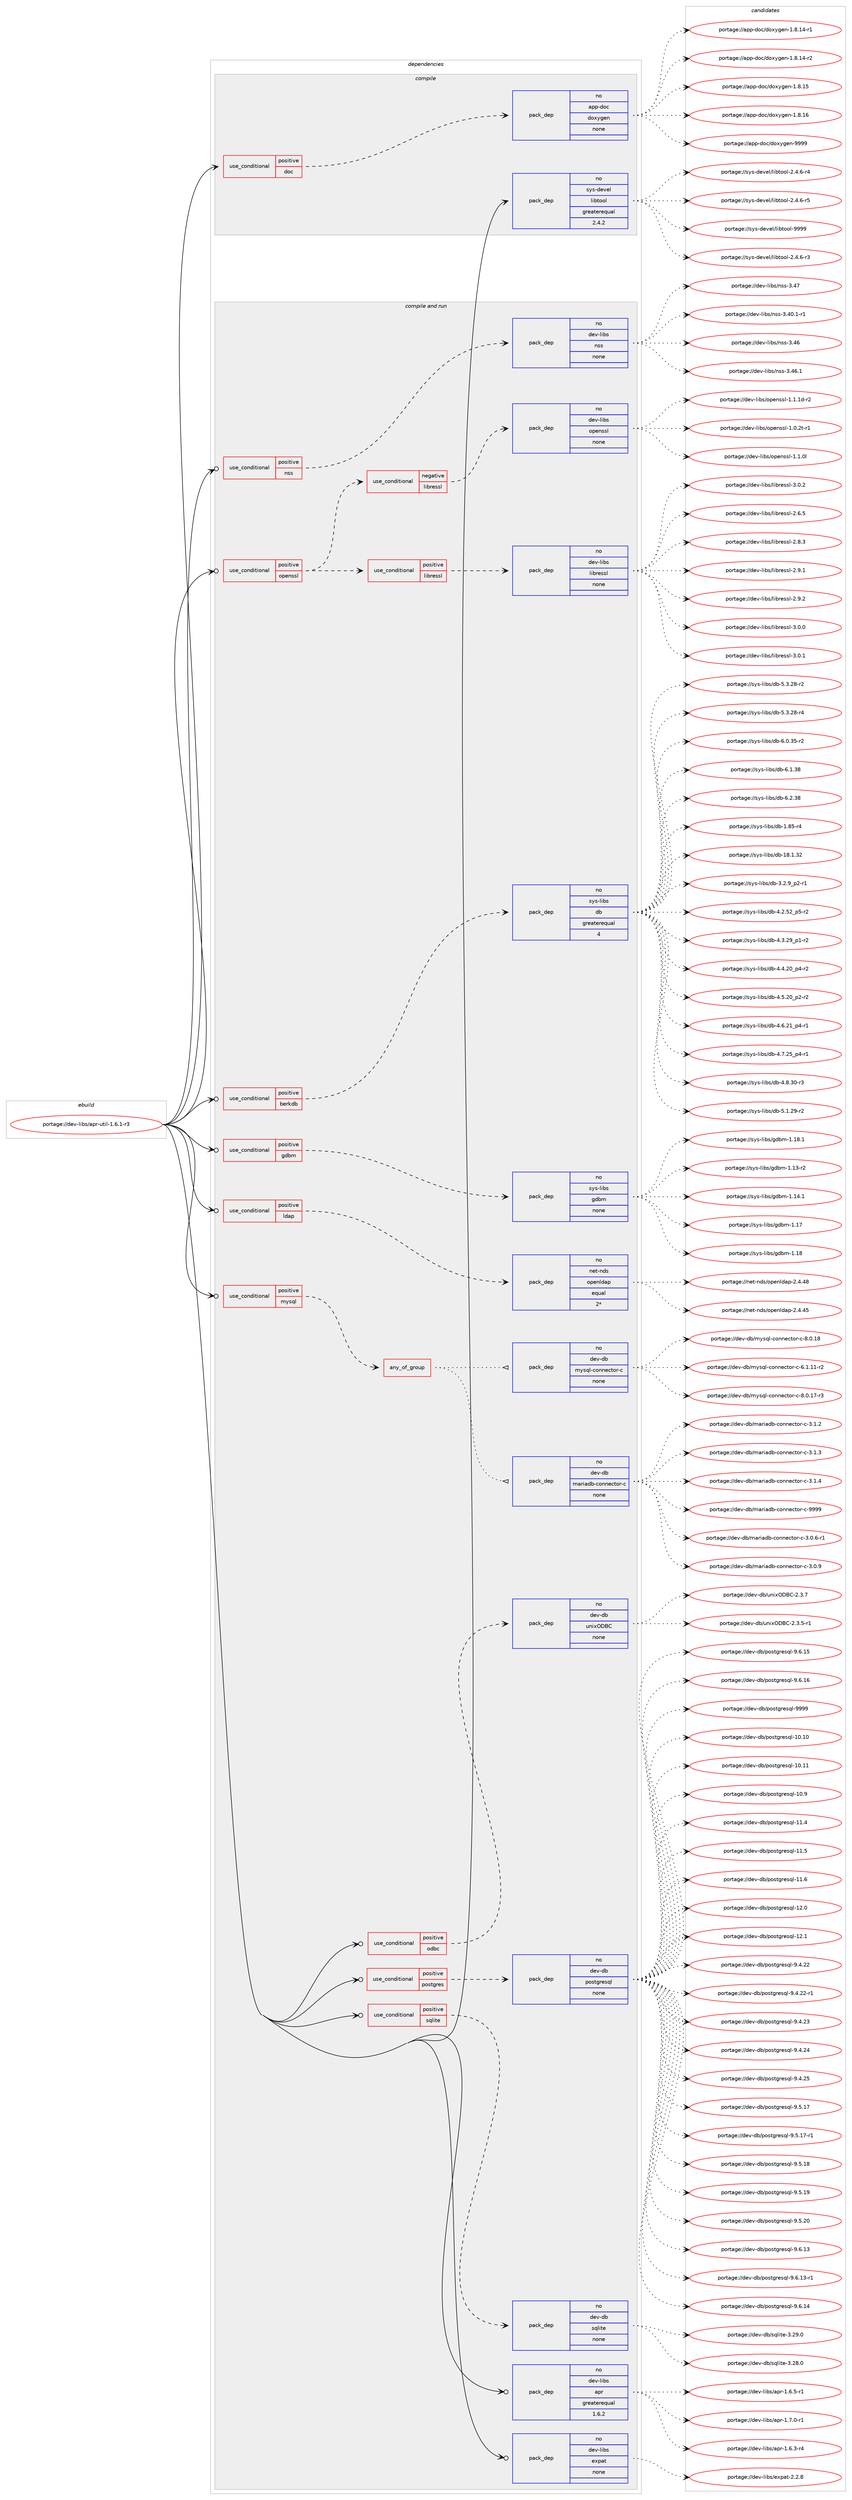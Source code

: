 digraph prolog {

# *************
# Graph options
# *************

newrank=true;
concentrate=true;
compound=true;
graph [rankdir=LR,fontname=Helvetica,fontsize=10,ranksep=1.5];#, ranksep=2.5, nodesep=0.2];
edge  [arrowhead=vee];
node  [fontname=Helvetica,fontsize=10];

# **********
# The ebuild
# **********

subgraph cluster_leftcol {
color=gray;
rank=same;
label=<<i>ebuild</i>>;
id [label="portage://dev-libs/apr-util-1.6.1-r3", color=red, width=4, href="../dev-libs/apr-util-1.6.1-r3.svg"];
}

# ****************
# The dependencies
# ****************

subgraph cluster_midcol {
color=gray;
label=<<i>dependencies</i>>;
subgraph cluster_compile {
fillcolor="#eeeeee";
style=filled;
label=<<i>compile</i>>;
subgraph cond20385 {
dependency97758 [label=<<TABLE BORDER="0" CELLBORDER="1" CELLSPACING="0" CELLPADDING="4"><TR><TD ROWSPAN="3" CELLPADDING="10">use_conditional</TD></TR><TR><TD>positive</TD></TR><TR><TD>doc</TD></TR></TABLE>>, shape=none, color=red];
subgraph pack74481 {
dependency97759 [label=<<TABLE BORDER="0" CELLBORDER="1" CELLSPACING="0" CELLPADDING="4" WIDTH="220"><TR><TD ROWSPAN="6" CELLPADDING="30">pack_dep</TD></TR><TR><TD WIDTH="110">no</TD></TR><TR><TD>app-doc</TD></TR><TR><TD>doxygen</TD></TR><TR><TD>none</TD></TR><TR><TD></TD></TR></TABLE>>, shape=none, color=blue];
}
dependency97758:e -> dependency97759:w [weight=20,style="dashed",arrowhead="vee"];
}
id:e -> dependency97758:w [weight=20,style="solid",arrowhead="vee"];
subgraph pack74482 {
dependency97760 [label=<<TABLE BORDER="0" CELLBORDER="1" CELLSPACING="0" CELLPADDING="4" WIDTH="220"><TR><TD ROWSPAN="6" CELLPADDING="30">pack_dep</TD></TR><TR><TD WIDTH="110">no</TD></TR><TR><TD>sys-devel</TD></TR><TR><TD>libtool</TD></TR><TR><TD>greaterequal</TD></TR><TR><TD>2.4.2</TD></TR></TABLE>>, shape=none, color=blue];
}
id:e -> dependency97760:w [weight=20,style="solid",arrowhead="vee"];
}
subgraph cluster_compileandrun {
fillcolor="#eeeeee";
style=filled;
label=<<i>compile and run</i>>;
subgraph cond20386 {
dependency97761 [label=<<TABLE BORDER="0" CELLBORDER="1" CELLSPACING="0" CELLPADDING="4"><TR><TD ROWSPAN="3" CELLPADDING="10">use_conditional</TD></TR><TR><TD>positive</TD></TR><TR><TD>berkdb</TD></TR></TABLE>>, shape=none, color=red];
subgraph pack74483 {
dependency97762 [label=<<TABLE BORDER="0" CELLBORDER="1" CELLSPACING="0" CELLPADDING="4" WIDTH="220"><TR><TD ROWSPAN="6" CELLPADDING="30">pack_dep</TD></TR><TR><TD WIDTH="110">no</TD></TR><TR><TD>sys-libs</TD></TR><TR><TD>db</TD></TR><TR><TD>greaterequal</TD></TR><TR><TD>4</TD></TR></TABLE>>, shape=none, color=blue];
}
dependency97761:e -> dependency97762:w [weight=20,style="dashed",arrowhead="vee"];
}
id:e -> dependency97761:w [weight=20,style="solid",arrowhead="odotvee"];
subgraph cond20387 {
dependency97763 [label=<<TABLE BORDER="0" CELLBORDER="1" CELLSPACING="0" CELLPADDING="4"><TR><TD ROWSPAN="3" CELLPADDING="10">use_conditional</TD></TR><TR><TD>positive</TD></TR><TR><TD>gdbm</TD></TR></TABLE>>, shape=none, color=red];
subgraph pack74484 {
dependency97764 [label=<<TABLE BORDER="0" CELLBORDER="1" CELLSPACING="0" CELLPADDING="4" WIDTH="220"><TR><TD ROWSPAN="6" CELLPADDING="30">pack_dep</TD></TR><TR><TD WIDTH="110">no</TD></TR><TR><TD>sys-libs</TD></TR><TR><TD>gdbm</TD></TR><TR><TD>none</TD></TR><TR><TD></TD></TR></TABLE>>, shape=none, color=blue];
}
dependency97763:e -> dependency97764:w [weight=20,style="dashed",arrowhead="vee"];
}
id:e -> dependency97763:w [weight=20,style="solid",arrowhead="odotvee"];
subgraph cond20388 {
dependency97765 [label=<<TABLE BORDER="0" CELLBORDER="1" CELLSPACING="0" CELLPADDING="4"><TR><TD ROWSPAN="3" CELLPADDING="10">use_conditional</TD></TR><TR><TD>positive</TD></TR><TR><TD>ldap</TD></TR></TABLE>>, shape=none, color=red];
subgraph pack74485 {
dependency97766 [label=<<TABLE BORDER="0" CELLBORDER="1" CELLSPACING="0" CELLPADDING="4" WIDTH="220"><TR><TD ROWSPAN="6" CELLPADDING="30">pack_dep</TD></TR><TR><TD WIDTH="110">no</TD></TR><TR><TD>net-nds</TD></TR><TR><TD>openldap</TD></TR><TR><TD>equal</TD></TR><TR><TD>2*</TD></TR></TABLE>>, shape=none, color=blue];
}
dependency97765:e -> dependency97766:w [weight=20,style="dashed",arrowhead="vee"];
}
id:e -> dependency97765:w [weight=20,style="solid",arrowhead="odotvee"];
subgraph cond20389 {
dependency97767 [label=<<TABLE BORDER="0" CELLBORDER="1" CELLSPACING="0" CELLPADDING="4"><TR><TD ROWSPAN="3" CELLPADDING="10">use_conditional</TD></TR><TR><TD>positive</TD></TR><TR><TD>mysql</TD></TR></TABLE>>, shape=none, color=red];
subgraph any2835 {
dependency97768 [label=<<TABLE BORDER="0" CELLBORDER="1" CELLSPACING="0" CELLPADDING="4"><TR><TD CELLPADDING="10">any_of_group</TD></TR></TABLE>>, shape=none, color=red];subgraph pack74486 {
dependency97769 [label=<<TABLE BORDER="0" CELLBORDER="1" CELLSPACING="0" CELLPADDING="4" WIDTH="220"><TR><TD ROWSPAN="6" CELLPADDING="30">pack_dep</TD></TR><TR><TD WIDTH="110">no</TD></TR><TR><TD>dev-db</TD></TR><TR><TD>mariadb-connector-c</TD></TR><TR><TD>none</TD></TR><TR><TD></TD></TR></TABLE>>, shape=none, color=blue];
}
dependency97768:e -> dependency97769:w [weight=20,style="dotted",arrowhead="oinv"];
subgraph pack74487 {
dependency97770 [label=<<TABLE BORDER="0" CELLBORDER="1" CELLSPACING="0" CELLPADDING="4" WIDTH="220"><TR><TD ROWSPAN="6" CELLPADDING="30">pack_dep</TD></TR><TR><TD WIDTH="110">no</TD></TR><TR><TD>dev-db</TD></TR><TR><TD>mysql-connector-c</TD></TR><TR><TD>none</TD></TR><TR><TD></TD></TR></TABLE>>, shape=none, color=blue];
}
dependency97768:e -> dependency97770:w [weight=20,style="dotted",arrowhead="oinv"];
}
dependency97767:e -> dependency97768:w [weight=20,style="dashed",arrowhead="vee"];
}
id:e -> dependency97767:w [weight=20,style="solid",arrowhead="odotvee"];
subgraph cond20390 {
dependency97771 [label=<<TABLE BORDER="0" CELLBORDER="1" CELLSPACING="0" CELLPADDING="4"><TR><TD ROWSPAN="3" CELLPADDING="10">use_conditional</TD></TR><TR><TD>positive</TD></TR><TR><TD>nss</TD></TR></TABLE>>, shape=none, color=red];
subgraph pack74488 {
dependency97772 [label=<<TABLE BORDER="0" CELLBORDER="1" CELLSPACING="0" CELLPADDING="4" WIDTH="220"><TR><TD ROWSPAN="6" CELLPADDING="30">pack_dep</TD></TR><TR><TD WIDTH="110">no</TD></TR><TR><TD>dev-libs</TD></TR><TR><TD>nss</TD></TR><TR><TD>none</TD></TR><TR><TD></TD></TR></TABLE>>, shape=none, color=blue];
}
dependency97771:e -> dependency97772:w [weight=20,style="dashed",arrowhead="vee"];
}
id:e -> dependency97771:w [weight=20,style="solid",arrowhead="odotvee"];
subgraph cond20391 {
dependency97773 [label=<<TABLE BORDER="0" CELLBORDER="1" CELLSPACING="0" CELLPADDING="4"><TR><TD ROWSPAN="3" CELLPADDING="10">use_conditional</TD></TR><TR><TD>positive</TD></TR><TR><TD>odbc</TD></TR></TABLE>>, shape=none, color=red];
subgraph pack74489 {
dependency97774 [label=<<TABLE BORDER="0" CELLBORDER="1" CELLSPACING="0" CELLPADDING="4" WIDTH="220"><TR><TD ROWSPAN="6" CELLPADDING="30">pack_dep</TD></TR><TR><TD WIDTH="110">no</TD></TR><TR><TD>dev-db</TD></TR><TR><TD>unixODBC</TD></TR><TR><TD>none</TD></TR><TR><TD></TD></TR></TABLE>>, shape=none, color=blue];
}
dependency97773:e -> dependency97774:w [weight=20,style="dashed",arrowhead="vee"];
}
id:e -> dependency97773:w [weight=20,style="solid",arrowhead="odotvee"];
subgraph cond20392 {
dependency97775 [label=<<TABLE BORDER="0" CELLBORDER="1" CELLSPACING="0" CELLPADDING="4"><TR><TD ROWSPAN="3" CELLPADDING="10">use_conditional</TD></TR><TR><TD>positive</TD></TR><TR><TD>openssl</TD></TR></TABLE>>, shape=none, color=red];
subgraph cond20393 {
dependency97776 [label=<<TABLE BORDER="0" CELLBORDER="1" CELLSPACING="0" CELLPADDING="4"><TR><TD ROWSPAN="3" CELLPADDING="10">use_conditional</TD></TR><TR><TD>negative</TD></TR><TR><TD>libressl</TD></TR></TABLE>>, shape=none, color=red];
subgraph pack74490 {
dependency97777 [label=<<TABLE BORDER="0" CELLBORDER="1" CELLSPACING="0" CELLPADDING="4" WIDTH="220"><TR><TD ROWSPAN="6" CELLPADDING="30">pack_dep</TD></TR><TR><TD WIDTH="110">no</TD></TR><TR><TD>dev-libs</TD></TR><TR><TD>openssl</TD></TR><TR><TD>none</TD></TR><TR><TD></TD></TR></TABLE>>, shape=none, color=blue];
}
dependency97776:e -> dependency97777:w [weight=20,style="dashed",arrowhead="vee"];
}
dependency97775:e -> dependency97776:w [weight=20,style="dashed",arrowhead="vee"];
subgraph cond20394 {
dependency97778 [label=<<TABLE BORDER="0" CELLBORDER="1" CELLSPACING="0" CELLPADDING="4"><TR><TD ROWSPAN="3" CELLPADDING="10">use_conditional</TD></TR><TR><TD>positive</TD></TR><TR><TD>libressl</TD></TR></TABLE>>, shape=none, color=red];
subgraph pack74491 {
dependency97779 [label=<<TABLE BORDER="0" CELLBORDER="1" CELLSPACING="0" CELLPADDING="4" WIDTH="220"><TR><TD ROWSPAN="6" CELLPADDING="30">pack_dep</TD></TR><TR><TD WIDTH="110">no</TD></TR><TR><TD>dev-libs</TD></TR><TR><TD>libressl</TD></TR><TR><TD>none</TD></TR><TR><TD></TD></TR></TABLE>>, shape=none, color=blue];
}
dependency97778:e -> dependency97779:w [weight=20,style="dashed",arrowhead="vee"];
}
dependency97775:e -> dependency97778:w [weight=20,style="dashed",arrowhead="vee"];
}
id:e -> dependency97775:w [weight=20,style="solid",arrowhead="odotvee"];
subgraph cond20395 {
dependency97780 [label=<<TABLE BORDER="0" CELLBORDER="1" CELLSPACING="0" CELLPADDING="4"><TR><TD ROWSPAN="3" CELLPADDING="10">use_conditional</TD></TR><TR><TD>positive</TD></TR><TR><TD>postgres</TD></TR></TABLE>>, shape=none, color=red];
subgraph pack74492 {
dependency97781 [label=<<TABLE BORDER="0" CELLBORDER="1" CELLSPACING="0" CELLPADDING="4" WIDTH="220"><TR><TD ROWSPAN="6" CELLPADDING="30">pack_dep</TD></TR><TR><TD WIDTH="110">no</TD></TR><TR><TD>dev-db</TD></TR><TR><TD>postgresql</TD></TR><TR><TD>none</TD></TR><TR><TD></TD></TR></TABLE>>, shape=none, color=blue];
}
dependency97780:e -> dependency97781:w [weight=20,style="dashed",arrowhead="vee"];
}
id:e -> dependency97780:w [weight=20,style="solid",arrowhead="odotvee"];
subgraph cond20396 {
dependency97782 [label=<<TABLE BORDER="0" CELLBORDER="1" CELLSPACING="0" CELLPADDING="4"><TR><TD ROWSPAN="3" CELLPADDING="10">use_conditional</TD></TR><TR><TD>positive</TD></TR><TR><TD>sqlite</TD></TR></TABLE>>, shape=none, color=red];
subgraph pack74493 {
dependency97783 [label=<<TABLE BORDER="0" CELLBORDER="1" CELLSPACING="0" CELLPADDING="4" WIDTH="220"><TR><TD ROWSPAN="6" CELLPADDING="30">pack_dep</TD></TR><TR><TD WIDTH="110">no</TD></TR><TR><TD>dev-db</TD></TR><TR><TD>sqlite</TD></TR><TR><TD>none</TD></TR><TR><TD></TD></TR></TABLE>>, shape=none, color=blue];
}
dependency97782:e -> dependency97783:w [weight=20,style="dashed",arrowhead="vee"];
}
id:e -> dependency97782:w [weight=20,style="solid",arrowhead="odotvee"];
subgraph pack74494 {
dependency97784 [label=<<TABLE BORDER="0" CELLBORDER="1" CELLSPACING="0" CELLPADDING="4" WIDTH="220"><TR><TD ROWSPAN="6" CELLPADDING="30">pack_dep</TD></TR><TR><TD WIDTH="110">no</TD></TR><TR><TD>dev-libs</TD></TR><TR><TD>apr</TD></TR><TR><TD>greaterequal</TD></TR><TR><TD>1.6.2</TD></TR></TABLE>>, shape=none, color=blue];
}
id:e -> dependency97784:w [weight=20,style="solid",arrowhead="odotvee"];
subgraph pack74495 {
dependency97785 [label=<<TABLE BORDER="0" CELLBORDER="1" CELLSPACING="0" CELLPADDING="4" WIDTH="220"><TR><TD ROWSPAN="6" CELLPADDING="30">pack_dep</TD></TR><TR><TD WIDTH="110">no</TD></TR><TR><TD>dev-libs</TD></TR><TR><TD>expat</TD></TR><TR><TD>none</TD></TR><TR><TD></TD></TR></TABLE>>, shape=none, color=blue];
}
id:e -> dependency97785:w [weight=20,style="solid",arrowhead="odotvee"];
}
subgraph cluster_run {
fillcolor="#eeeeee";
style=filled;
label=<<i>run</i>>;
}
}

# **************
# The candidates
# **************

subgraph cluster_choices {
rank=same;
color=gray;
label=<<i>candidates</i>>;

subgraph choice74481 {
color=black;
nodesep=1;
choiceportage97112112451001119947100111120121103101110454946564649524511449 [label="portage://app-doc/doxygen-1.8.14-r1", color=red, width=4,href="../app-doc/doxygen-1.8.14-r1.svg"];
choiceportage97112112451001119947100111120121103101110454946564649524511450 [label="portage://app-doc/doxygen-1.8.14-r2", color=red, width=4,href="../app-doc/doxygen-1.8.14-r2.svg"];
choiceportage9711211245100111994710011112012110310111045494656464953 [label="portage://app-doc/doxygen-1.8.15", color=red, width=4,href="../app-doc/doxygen-1.8.15.svg"];
choiceportage9711211245100111994710011112012110310111045494656464954 [label="portage://app-doc/doxygen-1.8.16", color=red, width=4,href="../app-doc/doxygen-1.8.16.svg"];
choiceportage971121124510011199471001111201211031011104557575757 [label="portage://app-doc/doxygen-9999", color=red, width=4,href="../app-doc/doxygen-9999.svg"];
dependency97759:e -> choiceportage97112112451001119947100111120121103101110454946564649524511449:w [style=dotted,weight="100"];
dependency97759:e -> choiceportage97112112451001119947100111120121103101110454946564649524511450:w [style=dotted,weight="100"];
dependency97759:e -> choiceportage9711211245100111994710011112012110310111045494656464953:w [style=dotted,weight="100"];
dependency97759:e -> choiceportage9711211245100111994710011112012110310111045494656464954:w [style=dotted,weight="100"];
dependency97759:e -> choiceportage971121124510011199471001111201211031011104557575757:w [style=dotted,weight="100"];
}
subgraph choice74482 {
color=black;
nodesep=1;
choiceportage1151211154510010111810110847108105981161111111084550465246544511451 [label="portage://sys-devel/libtool-2.4.6-r3", color=red, width=4,href="../sys-devel/libtool-2.4.6-r3.svg"];
choiceportage1151211154510010111810110847108105981161111111084550465246544511452 [label="portage://sys-devel/libtool-2.4.6-r4", color=red, width=4,href="../sys-devel/libtool-2.4.6-r4.svg"];
choiceportage1151211154510010111810110847108105981161111111084550465246544511453 [label="portage://sys-devel/libtool-2.4.6-r5", color=red, width=4,href="../sys-devel/libtool-2.4.6-r5.svg"];
choiceportage1151211154510010111810110847108105981161111111084557575757 [label="portage://sys-devel/libtool-9999", color=red, width=4,href="../sys-devel/libtool-9999.svg"];
dependency97760:e -> choiceportage1151211154510010111810110847108105981161111111084550465246544511451:w [style=dotted,weight="100"];
dependency97760:e -> choiceportage1151211154510010111810110847108105981161111111084550465246544511452:w [style=dotted,weight="100"];
dependency97760:e -> choiceportage1151211154510010111810110847108105981161111111084550465246544511453:w [style=dotted,weight="100"];
dependency97760:e -> choiceportage1151211154510010111810110847108105981161111111084557575757:w [style=dotted,weight="100"];
}
subgraph choice74483 {
color=black;
nodesep=1;
choiceportage1151211154510810598115471009845494656534511452 [label="portage://sys-libs/db-1.85-r4", color=red, width=4,href="../sys-libs/db-1.85-r4.svg"];
choiceportage115121115451081059811547100984549564649465150 [label="portage://sys-libs/db-18.1.32", color=red, width=4,href="../sys-libs/db-18.1.32.svg"];
choiceportage1151211154510810598115471009845514650465795112504511449 [label="portage://sys-libs/db-3.2.9_p2-r1", color=red, width=4,href="../sys-libs/db-3.2.9_p2-r1.svg"];
choiceportage115121115451081059811547100984552465046535095112534511450 [label="portage://sys-libs/db-4.2.52_p5-r2", color=red, width=4,href="../sys-libs/db-4.2.52_p5-r2.svg"];
choiceportage115121115451081059811547100984552465146505795112494511450 [label="portage://sys-libs/db-4.3.29_p1-r2", color=red, width=4,href="../sys-libs/db-4.3.29_p1-r2.svg"];
choiceportage115121115451081059811547100984552465246504895112524511450 [label="portage://sys-libs/db-4.4.20_p4-r2", color=red, width=4,href="../sys-libs/db-4.4.20_p4-r2.svg"];
choiceportage115121115451081059811547100984552465346504895112504511450 [label="portage://sys-libs/db-4.5.20_p2-r2", color=red, width=4,href="../sys-libs/db-4.5.20_p2-r2.svg"];
choiceportage115121115451081059811547100984552465446504995112524511449 [label="portage://sys-libs/db-4.6.21_p4-r1", color=red, width=4,href="../sys-libs/db-4.6.21_p4-r1.svg"];
choiceportage115121115451081059811547100984552465546505395112524511449 [label="portage://sys-libs/db-4.7.25_p4-r1", color=red, width=4,href="../sys-libs/db-4.7.25_p4-r1.svg"];
choiceportage11512111545108105981154710098455246564651484511451 [label="portage://sys-libs/db-4.8.30-r3", color=red, width=4,href="../sys-libs/db-4.8.30-r3.svg"];
choiceportage11512111545108105981154710098455346494650574511450 [label="portage://sys-libs/db-5.1.29-r2", color=red, width=4,href="../sys-libs/db-5.1.29-r2.svg"];
choiceportage11512111545108105981154710098455346514650564511450 [label="portage://sys-libs/db-5.3.28-r2", color=red, width=4,href="../sys-libs/db-5.3.28-r2.svg"];
choiceportage11512111545108105981154710098455346514650564511452 [label="portage://sys-libs/db-5.3.28-r4", color=red, width=4,href="../sys-libs/db-5.3.28-r4.svg"];
choiceportage11512111545108105981154710098455446484651534511450 [label="portage://sys-libs/db-6.0.35-r2", color=red, width=4,href="../sys-libs/db-6.0.35-r2.svg"];
choiceportage1151211154510810598115471009845544649465156 [label="portage://sys-libs/db-6.1.38", color=red, width=4,href="../sys-libs/db-6.1.38.svg"];
choiceportage1151211154510810598115471009845544650465156 [label="portage://sys-libs/db-6.2.38", color=red, width=4,href="../sys-libs/db-6.2.38.svg"];
dependency97762:e -> choiceportage1151211154510810598115471009845494656534511452:w [style=dotted,weight="100"];
dependency97762:e -> choiceportage115121115451081059811547100984549564649465150:w [style=dotted,weight="100"];
dependency97762:e -> choiceportage1151211154510810598115471009845514650465795112504511449:w [style=dotted,weight="100"];
dependency97762:e -> choiceportage115121115451081059811547100984552465046535095112534511450:w [style=dotted,weight="100"];
dependency97762:e -> choiceportage115121115451081059811547100984552465146505795112494511450:w [style=dotted,weight="100"];
dependency97762:e -> choiceportage115121115451081059811547100984552465246504895112524511450:w [style=dotted,weight="100"];
dependency97762:e -> choiceportage115121115451081059811547100984552465346504895112504511450:w [style=dotted,weight="100"];
dependency97762:e -> choiceportage115121115451081059811547100984552465446504995112524511449:w [style=dotted,weight="100"];
dependency97762:e -> choiceportage115121115451081059811547100984552465546505395112524511449:w [style=dotted,weight="100"];
dependency97762:e -> choiceportage11512111545108105981154710098455246564651484511451:w [style=dotted,weight="100"];
dependency97762:e -> choiceportage11512111545108105981154710098455346494650574511450:w [style=dotted,weight="100"];
dependency97762:e -> choiceportage11512111545108105981154710098455346514650564511450:w [style=dotted,weight="100"];
dependency97762:e -> choiceportage11512111545108105981154710098455346514650564511452:w [style=dotted,weight="100"];
dependency97762:e -> choiceportage11512111545108105981154710098455446484651534511450:w [style=dotted,weight="100"];
dependency97762:e -> choiceportage1151211154510810598115471009845544649465156:w [style=dotted,weight="100"];
dependency97762:e -> choiceportage1151211154510810598115471009845544650465156:w [style=dotted,weight="100"];
}
subgraph choice74484 {
color=black;
nodesep=1;
choiceportage1151211154510810598115471031009810945494649514511450 [label="portage://sys-libs/gdbm-1.13-r2", color=red, width=4,href="../sys-libs/gdbm-1.13-r2.svg"];
choiceportage1151211154510810598115471031009810945494649524649 [label="portage://sys-libs/gdbm-1.14.1", color=red, width=4,href="../sys-libs/gdbm-1.14.1.svg"];
choiceportage115121115451081059811547103100981094549464955 [label="portage://sys-libs/gdbm-1.17", color=red, width=4,href="../sys-libs/gdbm-1.17.svg"];
choiceportage115121115451081059811547103100981094549464956 [label="portage://sys-libs/gdbm-1.18", color=red, width=4,href="../sys-libs/gdbm-1.18.svg"];
choiceportage1151211154510810598115471031009810945494649564649 [label="portage://sys-libs/gdbm-1.18.1", color=red, width=4,href="../sys-libs/gdbm-1.18.1.svg"];
dependency97764:e -> choiceportage1151211154510810598115471031009810945494649514511450:w [style=dotted,weight="100"];
dependency97764:e -> choiceportage1151211154510810598115471031009810945494649524649:w [style=dotted,weight="100"];
dependency97764:e -> choiceportage115121115451081059811547103100981094549464955:w [style=dotted,weight="100"];
dependency97764:e -> choiceportage115121115451081059811547103100981094549464956:w [style=dotted,weight="100"];
dependency97764:e -> choiceportage1151211154510810598115471031009810945494649564649:w [style=dotted,weight="100"];
}
subgraph choice74485 {
color=black;
nodesep=1;
choiceportage11010111645110100115471111121011101081009711245504652465253 [label="portage://net-nds/openldap-2.4.45", color=red, width=4,href="../net-nds/openldap-2.4.45.svg"];
choiceportage11010111645110100115471111121011101081009711245504652465256 [label="portage://net-nds/openldap-2.4.48", color=red, width=4,href="../net-nds/openldap-2.4.48.svg"];
dependency97766:e -> choiceportage11010111645110100115471111121011101081009711245504652465253:w [style=dotted,weight="100"];
dependency97766:e -> choiceportage11010111645110100115471111121011101081009711245504652465256:w [style=dotted,weight="100"];
}
subgraph choice74486 {
color=black;
nodesep=1;
choiceportage10010111845100984710997114105971009845991111101101019911611111445994551464846544511449 [label="portage://dev-db/mariadb-connector-c-3.0.6-r1", color=red, width=4,href="../dev-db/mariadb-connector-c-3.0.6-r1.svg"];
choiceportage1001011184510098471099711410597100984599111110110101991161111144599455146484657 [label="portage://dev-db/mariadb-connector-c-3.0.9", color=red, width=4,href="../dev-db/mariadb-connector-c-3.0.9.svg"];
choiceportage1001011184510098471099711410597100984599111110110101991161111144599455146494650 [label="portage://dev-db/mariadb-connector-c-3.1.2", color=red, width=4,href="../dev-db/mariadb-connector-c-3.1.2.svg"];
choiceportage1001011184510098471099711410597100984599111110110101991161111144599455146494651 [label="portage://dev-db/mariadb-connector-c-3.1.3", color=red, width=4,href="../dev-db/mariadb-connector-c-3.1.3.svg"];
choiceportage1001011184510098471099711410597100984599111110110101991161111144599455146494652 [label="portage://dev-db/mariadb-connector-c-3.1.4", color=red, width=4,href="../dev-db/mariadb-connector-c-3.1.4.svg"];
choiceportage10010111845100984710997114105971009845991111101101019911611111445994557575757 [label="portage://dev-db/mariadb-connector-c-9999", color=red, width=4,href="../dev-db/mariadb-connector-c-9999.svg"];
dependency97769:e -> choiceportage10010111845100984710997114105971009845991111101101019911611111445994551464846544511449:w [style=dotted,weight="100"];
dependency97769:e -> choiceportage1001011184510098471099711410597100984599111110110101991161111144599455146484657:w [style=dotted,weight="100"];
dependency97769:e -> choiceportage1001011184510098471099711410597100984599111110110101991161111144599455146494650:w [style=dotted,weight="100"];
dependency97769:e -> choiceportage1001011184510098471099711410597100984599111110110101991161111144599455146494651:w [style=dotted,weight="100"];
dependency97769:e -> choiceportage1001011184510098471099711410597100984599111110110101991161111144599455146494652:w [style=dotted,weight="100"];
dependency97769:e -> choiceportage10010111845100984710997114105971009845991111101101019911611111445994557575757:w [style=dotted,weight="100"];
}
subgraph choice74487 {
color=black;
nodesep=1;
choiceportage1001011184510098471091211151131084599111110110101991161111144599455446494649494511450 [label="portage://dev-db/mysql-connector-c-6.1.11-r2", color=red, width=4,href="../dev-db/mysql-connector-c-6.1.11-r2.svg"];
choiceportage1001011184510098471091211151131084599111110110101991161111144599455646484649554511451 [label="portage://dev-db/mysql-connector-c-8.0.17-r3", color=red, width=4,href="../dev-db/mysql-connector-c-8.0.17-r3.svg"];
choiceportage100101118451009847109121115113108459911111011010199116111114459945564648464956 [label="portage://dev-db/mysql-connector-c-8.0.18", color=red, width=4,href="../dev-db/mysql-connector-c-8.0.18.svg"];
dependency97770:e -> choiceportage1001011184510098471091211151131084599111110110101991161111144599455446494649494511450:w [style=dotted,weight="100"];
dependency97770:e -> choiceportage1001011184510098471091211151131084599111110110101991161111144599455646484649554511451:w [style=dotted,weight="100"];
dependency97770:e -> choiceportage100101118451009847109121115113108459911111011010199116111114459945564648464956:w [style=dotted,weight="100"];
}
subgraph choice74488 {
color=black;
nodesep=1;
choiceportage100101118451081059811547110115115455146524846494511449 [label="portage://dev-libs/nss-3.40.1-r1", color=red, width=4,href="../dev-libs/nss-3.40.1-r1.svg"];
choiceportage1001011184510810598115471101151154551465254 [label="portage://dev-libs/nss-3.46", color=red, width=4,href="../dev-libs/nss-3.46.svg"];
choiceportage10010111845108105981154711011511545514652544649 [label="portage://dev-libs/nss-3.46.1", color=red, width=4,href="../dev-libs/nss-3.46.1.svg"];
choiceportage1001011184510810598115471101151154551465255 [label="portage://dev-libs/nss-3.47", color=red, width=4,href="../dev-libs/nss-3.47.svg"];
dependency97772:e -> choiceportage100101118451081059811547110115115455146524846494511449:w [style=dotted,weight="100"];
dependency97772:e -> choiceportage1001011184510810598115471101151154551465254:w [style=dotted,weight="100"];
dependency97772:e -> choiceportage10010111845108105981154711011511545514652544649:w [style=dotted,weight="100"];
dependency97772:e -> choiceportage1001011184510810598115471101151154551465255:w [style=dotted,weight="100"];
}
subgraph choice74489 {
color=black;
nodesep=1;
choiceportage100101118451009847117110105120796866674550465146534511449 [label="portage://dev-db/unixODBC-2.3.5-r1", color=red, width=4,href="../dev-db/unixODBC-2.3.5-r1.svg"];
choiceportage10010111845100984711711010512079686667455046514655 [label="portage://dev-db/unixODBC-2.3.7", color=red, width=4,href="../dev-db/unixODBC-2.3.7.svg"];
dependency97774:e -> choiceportage100101118451009847117110105120796866674550465146534511449:w [style=dotted,weight="100"];
dependency97774:e -> choiceportage10010111845100984711711010512079686667455046514655:w [style=dotted,weight="100"];
}
subgraph choice74490 {
color=black;
nodesep=1;
choiceportage1001011184510810598115471111121011101151151084549464846501164511449 [label="portage://dev-libs/openssl-1.0.2t-r1", color=red, width=4,href="../dev-libs/openssl-1.0.2t-r1.svg"];
choiceportage100101118451081059811547111112101110115115108454946494648108 [label="portage://dev-libs/openssl-1.1.0l", color=red, width=4,href="../dev-libs/openssl-1.1.0l.svg"];
choiceportage1001011184510810598115471111121011101151151084549464946491004511450 [label="portage://dev-libs/openssl-1.1.1d-r2", color=red, width=4,href="../dev-libs/openssl-1.1.1d-r2.svg"];
dependency97777:e -> choiceportage1001011184510810598115471111121011101151151084549464846501164511449:w [style=dotted,weight="100"];
dependency97777:e -> choiceportage100101118451081059811547111112101110115115108454946494648108:w [style=dotted,weight="100"];
dependency97777:e -> choiceportage1001011184510810598115471111121011101151151084549464946491004511450:w [style=dotted,weight="100"];
}
subgraph choice74491 {
color=black;
nodesep=1;
choiceportage10010111845108105981154710810598114101115115108455046544653 [label="portage://dev-libs/libressl-2.6.5", color=red, width=4,href="../dev-libs/libressl-2.6.5.svg"];
choiceportage10010111845108105981154710810598114101115115108455046564651 [label="portage://dev-libs/libressl-2.8.3", color=red, width=4,href="../dev-libs/libressl-2.8.3.svg"];
choiceportage10010111845108105981154710810598114101115115108455046574649 [label="portage://dev-libs/libressl-2.9.1", color=red, width=4,href="../dev-libs/libressl-2.9.1.svg"];
choiceportage10010111845108105981154710810598114101115115108455046574650 [label="portage://dev-libs/libressl-2.9.2", color=red, width=4,href="../dev-libs/libressl-2.9.2.svg"];
choiceportage10010111845108105981154710810598114101115115108455146484648 [label="portage://dev-libs/libressl-3.0.0", color=red, width=4,href="../dev-libs/libressl-3.0.0.svg"];
choiceportage10010111845108105981154710810598114101115115108455146484649 [label="portage://dev-libs/libressl-3.0.1", color=red, width=4,href="../dev-libs/libressl-3.0.1.svg"];
choiceportage10010111845108105981154710810598114101115115108455146484650 [label="portage://dev-libs/libressl-3.0.2", color=red, width=4,href="../dev-libs/libressl-3.0.2.svg"];
dependency97779:e -> choiceportage10010111845108105981154710810598114101115115108455046544653:w [style=dotted,weight="100"];
dependency97779:e -> choiceportage10010111845108105981154710810598114101115115108455046564651:w [style=dotted,weight="100"];
dependency97779:e -> choiceportage10010111845108105981154710810598114101115115108455046574649:w [style=dotted,weight="100"];
dependency97779:e -> choiceportage10010111845108105981154710810598114101115115108455046574650:w [style=dotted,weight="100"];
dependency97779:e -> choiceportage10010111845108105981154710810598114101115115108455146484648:w [style=dotted,weight="100"];
dependency97779:e -> choiceportage10010111845108105981154710810598114101115115108455146484649:w [style=dotted,weight="100"];
dependency97779:e -> choiceportage10010111845108105981154710810598114101115115108455146484650:w [style=dotted,weight="100"];
}
subgraph choice74492 {
color=black;
nodesep=1;
choiceportage100101118451009847112111115116103114101115113108454948464948 [label="portage://dev-db/postgresql-10.10", color=red, width=4,href="../dev-db/postgresql-10.10.svg"];
choiceportage100101118451009847112111115116103114101115113108454948464949 [label="portage://dev-db/postgresql-10.11", color=red, width=4,href="../dev-db/postgresql-10.11.svg"];
choiceportage1001011184510098471121111151161031141011151131084549484657 [label="portage://dev-db/postgresql-10.9", color=red, width=4,href="../dev-db/postgresql-10.9.svg"];
choiceportage1001011184510098471121111151161031141011151131084549494652 [label="portage://dev-db/postgresql-11.4", color=red, width=4,href="../dev-db/postgresql-11.4.svg"];
choiceportage1001011184510098471121111151161031141011151131084549494653 [label="portage://dev-db/postgresql-11.5", color=red, width=4,href="../dev-db/postgresql-11.5.svg"];
choiceportage1001011184510098471121111151161031141011151131084549494654 [label="portage://dev-db/postgresql-11.6", color=red, width=4,href="../dev-db/postgresql-11.6.svg"];
choiceportage1001011184510098471121111151161031141011151131084549504648 [label="portage://dev-db/postgresql-12.0", color=red, width=4,href="../dev-db/postgresql-12.0.svg"];
choiceportage1001011184510098471121111151161031141011151131084549504649 [label="portage://dev-db/postgresql-12.1", color=red, width=4,href="../dev-db/postgresql-12.1.svg"];
choiceportage10010111845100984711211111511610311410111511310845574652465050 [label="portage://dev-db/postgresql-9.4.22", color=red, width=4,href="../dev-db/postgresql-9.4.22.svg"];
choiceportage100101118451009847112111115116103114101115113108455746524650504511449 [label="portage://dev-db/postgresql-9.4.22-r1", color=red, width=4,href="../dev-db/postgresql-9.4.22-r1.svg"];
choiceportage10010111845100984711211111511610311410111511310845574652465051 [label="portage://dev-db/postgresql-9.4.23", color=red, width=4,href="../dev-db/postgresql-9.4.23.svg"];
choiceportage10010111845100984711211111511610311410111511310845574652465052 [label="portage://dev-db/postgresql-9.4.24", color=red, width=4,href="../dev-db/postgresql-9.4.24.svg"];
choiceportage10010111845100984711211111511610311410111511310845574652465053 [label="portage://dev-db/postgresql-9.4.25", color=red, width=4,href="../dev-db/postgresql-9.4.25.svg"];
choiceportage10010111845100984711211111511610311410111511310845574653464955 [label="portage://dev-db/postgresql-9.5.17", color=red, width=4,href="../dev-db/postgresql-9.5.17.svg"];
choiceportage100101118451009847112111115116103114101115113108455746534649554511449 [label="portage://dev-db/postgresql-9.5.17-r1", color=red, width=4,href="../dev-db/postgresql-9.5.17-r1.svg"];
choiceportage10010111845100984711211111511610311410111511310845574653464956 [label="portage://dev-db/postgresql-9.5.18", color=red, width=4,href="../dev-db/postgresql-9.5.18.svg"];
choiceportage10010111845100984711211111511610311410111511310845574653464957 [label="portage://dev-db/postgresql-9.5.19", color=red, width=4,href="../dev-db/postgresql-9.5.19.svg"];
choiceportage10010111845100984711211111511610311410111511310845574653465048 [label="portage://dev-db/postgresql-9.5.20", color=red, width=4,href="../dev-db/postgresql-9.5.20.svg"];
choiceportage10010111845100984711211111511610311410111511310845574654464951 [label="portage://dev-db/postgresql-9.6.13", color=red, width=4,href="../dev-db/postgresql-9.6.13.svg"];
choiceportage100101118451009847112111115116103114101115113108455746544649514511449 [label="portage://dev-db/postgresql-9.6.13-r1", color=red, width=4,href="../dev-db/postgresql-9.6.13-r1.svg"];
choiceportage10010111845100984711211111511610311410111511310845574654464952 [label="portage://dev-db/postgresql-9.6.14", color=red, width=4,href="../dev-db/postgresql-9.6.14.svg"];
choiceportage10010111845100984711211111511610311410111511310845574654464953 [label="portage://dev-db/postgresql-9.6.15", color=red, width=4,href="../dev-db/postgresql-9.6.15.svg"];
choiceportage10010111845100984711211111511610311410111511310845574654464954 [label="portage://dev-db/postgresql-9.6.16", color=red, width=4,href="../dev-db/postgresql-9.6.16.svg"];
choiceportage1001011184510098471121111151161031141011151131084557575757 [label="portage://dev-db/postgresql-9999", color=red, width=4,href="../dev-db/postgresql-9999.svg"];
dependency97781:e -> choiceportage100101118451009847112111115116103114101115113108454948464948:w [style=dotted,weight="100"];
dependency97781:e -> choiceportage100101118451009847112111115116103114101115113108454948464949:w [style=dotted,weight="100"];
dependency97781:e -> choiceportage1001011184510098471121111151161031141011151131084549484657:w [style=dotted,weight="100"];
dependency97781:e -> choiceportage1001011184510098471121111151161031141011151131084549494652:w [style=dotted,weight="100"];
dependency97781:e -> choiceportage1001011184510098471121111151161031141011151131084549494653:w [style=dotted,weight="100"];
dependency97781:e -> choiceportage1001011184510098471121111151161031141011151131084549494654:w [style=dotted,weight="100"];
dependency97781:e -> choiceportage1001011184510098471121111151161031141011151131084549504648:w [style=dotted,weight="100"];
dependency97781:e -> choiceportage1001011184510098471121111151161031141011151131084549504649:w [style=dotted,weight="100"];
dependency97781:e -> choiceportage10010111845100984711211111511610311410111511310845574652465050:w [style=dotted,weight="100"];
dependency97781:e -> choiceportage100101118451009847112111115116103114101115113108455746524650504511449:w [style=dotted,weight="100"];
dependency97781:e -> choiceportage10010111845100984711211111511610311410111511310845574652465051:w [style=dotted,weight="100"];
dependency97781:e -> choiceportage10010111845100984711211111511610311410111511310845574652465052:w [style=dotted,weight="100"];
dependency97781:e -> choiceportage10010111845100984711211111511610311410111511310845574652465053:w [style=dotted,weight="100"];
dependency97781:e -> choiceportage10010111845100984711211111511610311410111511310845574653464955:w [style=dotted,weight="100"];
dependency97781:e -> choiceportage100101118451009847112111115116103114101115113108455746534649554511449:w [style=dotted,weight="100"];
dependency97781:e -> choiceportage10010111845100984711211111511610311410111511310845574653464956:w [style=dotted,weight="100"];
dependency97781:e -> choiceportage10010111845100984711211111511610311410111511310845574653464957:w [style=dotted,weight="100"];
dependency97781:e -> choiceportage10010111845100984711211111511610311410111511310845574653465048:w [style=dotted,weight="100"];
dependency97781:e -> choiceportage10010111845100984711211111511610311410111511310845574654464951:w [style=dotted,weight="100"];
dependency97781:e -> choiceportage100101118451009847112111115116103114101115113108455746544649514511449:w [style=dotted,weight="100"];
dependency97781:e -> choiceportage10010111845100984711211111511610311410111511310845574654464952:w [style=dotted,weight="100"];
dependency97781:e -> choiceportage10010111845100984711211111511610311410111511310845574654464953:w [style=dotted,weight="100"];
dependency97781:e -> choiceportage10010111845100984711211111511610311410111511310845574654464954:w [style=dotted,weight="100"];
dependency97781:e -> choiceportage1001011184510098471121111151161031141011151131084557575757:w [style=dotted,weight="100"];
}
subgraph choice74493 {
color=black;
nodesep=1;
choiceportage10010111845100984711511310810511610145514650564648 [label="portage://dev-db/sqlite-3.28.0", color=red, width=4,href="../dev-db/sqlite-3.28.0.svg"];
choiceportage10010111845100984711511310810511610145514650574648 [label="portage://dev-db/sqlite-3.29.0", color=red, width=4,href="../dev-db/sqlite-3.29.0.svg"];
dependency97783:e -> choiceportage10010111845100984711511310810511610145514650564648:w [style=dotted,weight="100"];
dependency97783:e -> choiceportage10010111845100984711511310810511610145514650574648:w [style=dotted,weight="100"];
}
subgraph choice74494 {
color=black;
nodesep=1;
choiceportage100101118451081059811547971121144549465446514511452 [label="portage://dev-libs/apr-1.6.3-r4", color=red, width=4,href="../dev-libs/apr-1.6.3-r4.svg"];
choiceportage100101118451081059811547971121144549465446534511449 [label="portage://dev-libs/apr-1.6.5-r1", color=red, width=4,href="../dev-libs/apr-1.6.5-r1.svg"];
choiceportage100101118451081059811547971121144549465546484511449 [label="portage://dev-libs/apr-1.7.0-r1", color=red, width=4,href="../dev-libs/apr-1.7.0-r1.svg"];
dependency97784:e -> choiceportage100101118451081059811547971121144549465446514511452:w [style=dotted,weight="100"];
dependency97784:e -> choiceportage100101118451081059811547971121144549465446534511449:w [style=dotted,weight="100"];
dependency97784:e -> choiceportage100101118451081059811547971121144549465546484511449:w [style=dotted,weight="100"];
}
subgraph choice74495 {
color=black;
nodesep=1;
choiceportage10010111845108105981154710112011297116455046504656 [label="portage://dev-libs/expat-2.2.8", color=red, width=4,href="../dev-libs/expat-2.2.8.svg"];
dependency97785:e -> choiceportage10010111845108105981154710112011297116455046504656:w [style=dotted,weight="100"];
}
}

}
